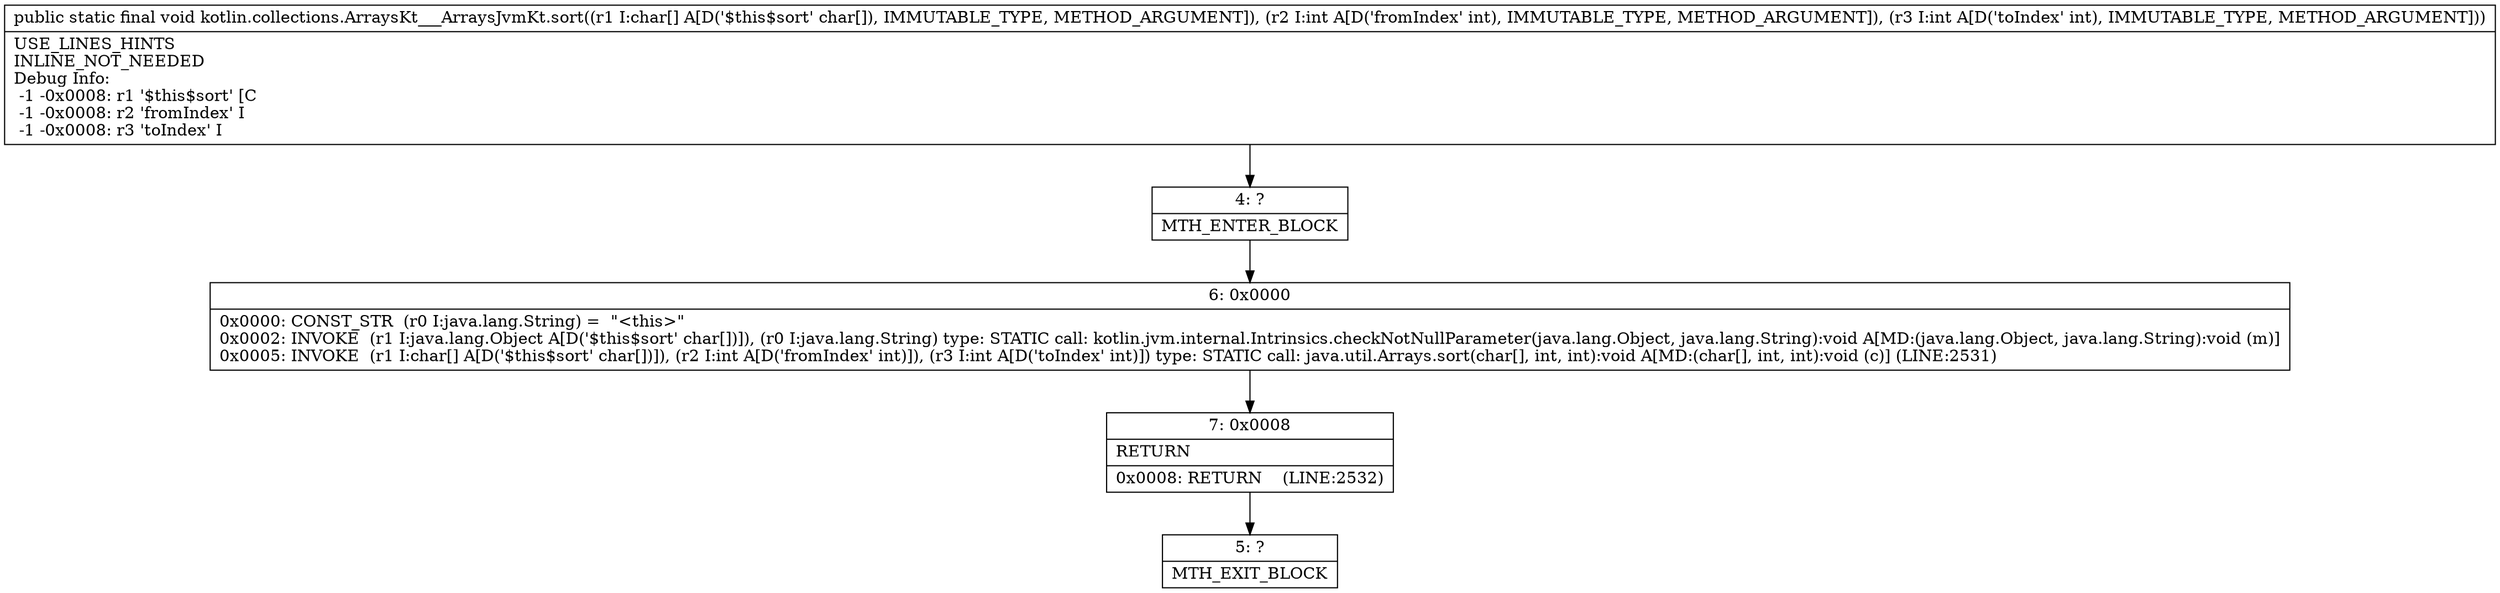 digraph "CFG forkotlin.collections.ArraysKt___ArraysJvmKt.sort([CII)V" {
Node_4 [shape=record,label="{4\:\ ?|MTH_ENTER_BLOCK\l}"];
Node_6 [shape=record,label="{6\:\ 0x0000|0x0000: CONST_STR  (r0 I:java.lang.String) =  \"\<this\>\" \l0x0002: INVOKE  (r1 I:java.lang.Object A[D('$this$sort' char[])]), (r0 I:java.lang.String) type: STATIC call: kotlin.jvm.internal.Intrinsics.checkNotNullParameter(java.lang.Object, java.lang.String):void A[MD:(java.lang.Object, java.lang.String):void (m)]\l0x0005: INVOKE  (r1 I:char[] A[D('$this$sort' char[])]), (r2 I:int A[D('fromIndex' int)]), (r3 I:int A[D('toIndex' int)]) type: STATIC call: java.util.Arrays.sort(char[], int, int):void A[MD:(char[], int, int):void (c)] (LINE:2531)\l}"];
Node_7 [shape=record,label="{7\:\ 0x0008|RETURN\l|0x0008: RETURN    (LINE:2532)\l}"];
Node_5 [shape=record,label="{5\:\ ?|MTH_EXIT_BLOCK\l}"];
MethodNode[shape=record,label="{public static final void kotlin.collections.ArraysKt___ArraysJvmKt.sort((r1 I:char[] A[D('$this$sort' char[]), IMMUTABLE_TYPE, METHOD_ARGUMENT]), (r2 I:int A[D('fromIndex' int), IMMUTABLE_TYPE, METHOD_ARGUMENT]), (r3 I:int A[D('toIndex' int), IMMUTABLE_TYPE, METHOD_ARGUMENT]))  | USE_LINES_HINTS\lINLINE_NOT_NEEDED\lDebug Info:\l  \-1 \-0x0008: r1 '$this$sort' [C\l  \-1 \-0x0008: r2 'fromIndex' I\l  \-1 \-0x0008: r3 'toIndex' I\l}"];
MethodNode -> Node_4;Node_4 -> Node_6;
Node_6 -> Node_7;
Node_7 -> Node_5;
}

